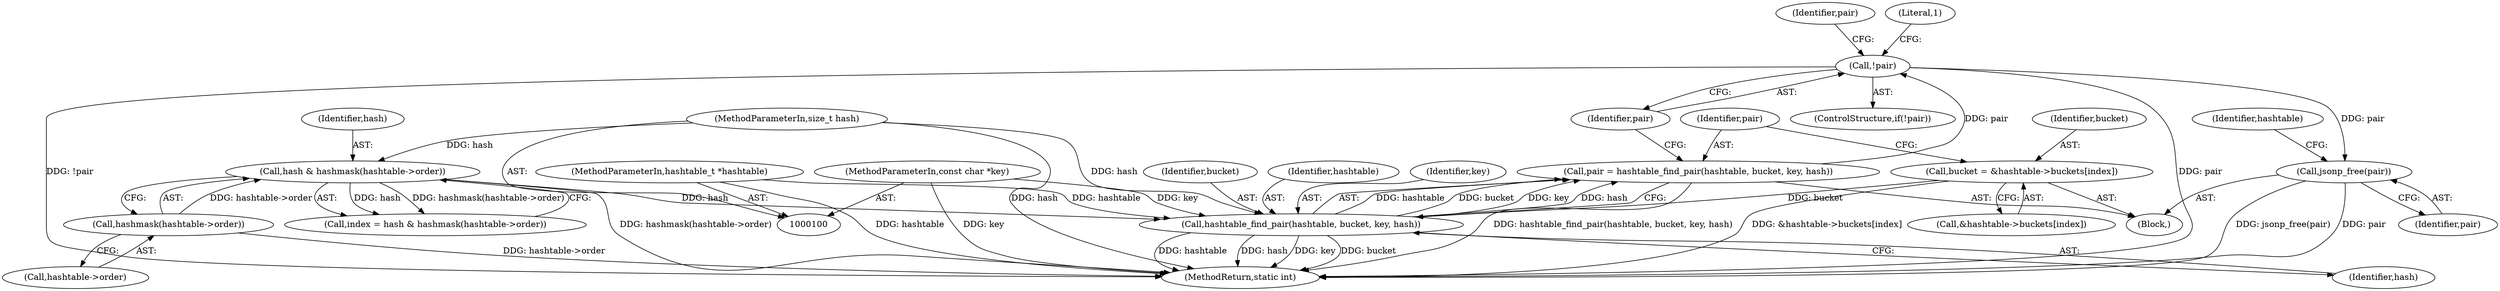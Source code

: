 digraph "0_jansson_8f80c2d83808150724d31793e6ade92749b1faa4_1@API" {
"1000214" [label="(Call,jsonp_free(pair))"];
"1000132" [label="(Call,!pair)"];
"1000124" [label="(Call,pair = hashtable_find_pair(hashtable, bucket, key, hash))"];
"1000126" [label="(Call,hashtable_find_pair(hashtable, bucket, key, hash))"];
"1000101" [label="(MethodParameterIn,hashtable_t *hashtable)"];
"1000116" [label="(Call,bucket = &hashtable->buckets[index])"];
"1000102" [label="(MethodParameterIn,const char *key)"];
"1000110" [label="(Call,hash & hashmask(hashtable->order))"];
"1000103" [label="(MethodParameterIn,size_t hash)"];
"1000112" [label="(Call,hashmask(hashtable->order))"];
"1000101" [label="(MethodParameterIn,hashtable_t *hashtable)"];
"1000142" [label="(Identifier,pair)"];
"1000117" [label="(Identifier,bucket)"];
"1000110" [label="(Call,hash & hashmask(hashtable->order))"];
"1000103" [label="(MethodParameterIn,size_t hash)"];
"1000108" [label="(Call,index = hash & hashmask(hashtable->order))"];
"1000118" [label="(Call,&hashtable->buckets[index])"];
"1000136" [label="(Literal,1)"];
"1000129" [label="(Identifier,key)"];
"1000113" [label="(Call,hashtable->order)"];
"1000111" [label="(Identifier,hash)"];
"1000112" [label="(Call,hashmask(hashtable->order))"];
"1000131" [label="(ControlStructure,if(!pair))"];
"1000222" [label="(MethodReturn,static int)"];
"1000133" [label="(Identifier,pair)"];
"1000104" [label="(Block,)"];
"1000128" [label="(Identifier,bucket)"];
"1000126" [label="(Call,hashtable_find_pair(hashtable, bucket, key, hash))"];
"1000102" [label="(MethodParameterIn,const char *key)"];
"1000125" [label="(Identifier,pair)"];
"1000132" [label="(Call,!pair)"];
"1000116" [label="(Call,bucket = &hashtable->buckets[index])"];
"1000214" [label="(Call,jsonp_free(pair))"];
"1000127" [label="(Identifier,hashtable)"];
"1000130" [label="(Identifier,hash)"];
"1000218" [label="(Identifier,hashtable)"];
"1000124" [label="(Call,pair = hashtable_find_pair(hashtable, bucket, key, hash))"];
"1000215" [label="(Identifier,pair)"];
"1000214" -> "1000104"  [label="AST: "];
"1000214" -> "1000215"  [label="CFG: "];
"1000215" -> "1000214"  [label="AST: "];
"1000218" -> "1000214"  [label="CFG: "];
"1000214" -> "1000222"  [label="DDG: jsonp_free(pair)"];
"1000214" -> "1000222"  [label="DDG: pair"];
"1000132" -> "1000214"  [label="DDG: pair"];
"1000132" -> "1000131"  [label="AST: "];
"1000132" -> "1000133"  [label="CFG: "];
"1000133" -> "1000132"  [label="AST: "];
"1000136" -> "1000132"  [label="CFG: "];
"1000142" -> "1000132"  [label="CFG: "];
"1000132" -> "1000222"  [label="DDG: !pair"];
"1000132" -> "1000222"  [label="DDG: pair"];
"1000124" -> "1000132"  [label="DDG: pair"];
"1000124" -> "1000104"  [label="AST: "];
"1000124" -> "1000126"  [label="CFG: "];
"1000125" -> "1000124"  [label="AST: "];
"1000126" -> "1000124"  [label="AST: "];
"1000133" -> "1000124"  [label="CFG: "];
"1000124" -> "1000222"  [label="DDG: hashtable_find_pair(hashtable, bucket, key, hash)"];
"1000126" -> "1000124"  [label="DDG: hashtable"];
"1000126" -> "1000124"  [label="DDG: bucket"];
"1000126" -> "1000124"  [label="DDG: key"];
"1000126" -> "1000124"  [label="DDG: hash"];
"1000126" -> "1000130"  [label="CFG: "];
"1000127" -> "1000126"  [label="AST: "];
"1000128" -> "1000126"  [label="AST: "];
"1000129" -> "1000126"  [label="AST: "];
"1000130" -> "1000126"  [label="AST: "];
"1000126" -> "1000222"  [label="DDG: hashtable"];
"1000126" -> "1000222"  [label="DDG: hash"];
"1000126" -> "1000222"  [label="DDG: key"];
"1000126" -> "1000222"  [label="DDG: bucket"];
"1000101" -> "1000126"  [label="DDG: hashtable"];
"1000116" -> "1000126"  [label="DDG: bucket"];
"1000102" -> "1000126"  [label="DDG: key"];
"1000110" -> "1000126"  [label="DDG: hash"];
"1000103" -> "1000126"  [label="DDG: hash"];
"1000101" -> "1000100"  [label="AST: "];
"1000101" -> "1000222"  [label="DDG: hashtable"];
"1000116" -> "1000104"  [label="AST: "];
"1000116" -> "1000118"  [label="CFG: "];
"1000117" -> "1000116"  [label="AST: "];
"1000118" -> "1000116"  [label="AST: "];
"1000125" -> "1000116"  [label="CFG: "];
"1000116" -> "1000222"  [label="DDG: &hashtable->buckets[index]"];
"1000102" -> "1000100"  [label="AST: "];
"1000102" -> "1000222"  [label="DDG: key"];
"1000110" -> "1000108"  [label="AST: "];
"1000110" -> "1000112"  [label="CFG: "];
"1000111" -> "1000110"  [label="AST: "];
"1000112" -> "1000110"  [label="AST: "];
"1000108" -> "1000110"  [label="CFG: "];
"1000110" -> "1000222"  [label="DDG: hashmask(hashtable->order)"];
"1000110" -> "1000108"  [label="DDG: hash"];
"1000110" -> "1000108"  [label="DDG: hashmask(hashtable->order)"];
"1000103" -> "1000110"  [label="DDG: hash"];
"1000112" -> "1000110"  [label="DDG: hashtable->order"];
"1000103" -> "1000100"  [label="AST: "];
"1000103" -> "1000222"  [label="DDG: hash"];
"1000112" -> "1000113"  [label="CFG: "];
"1000113" -> "1000112"  [label="AST: "];
"1000112" -> "1000222"  [label="DDG: hashtable->order"];
}
